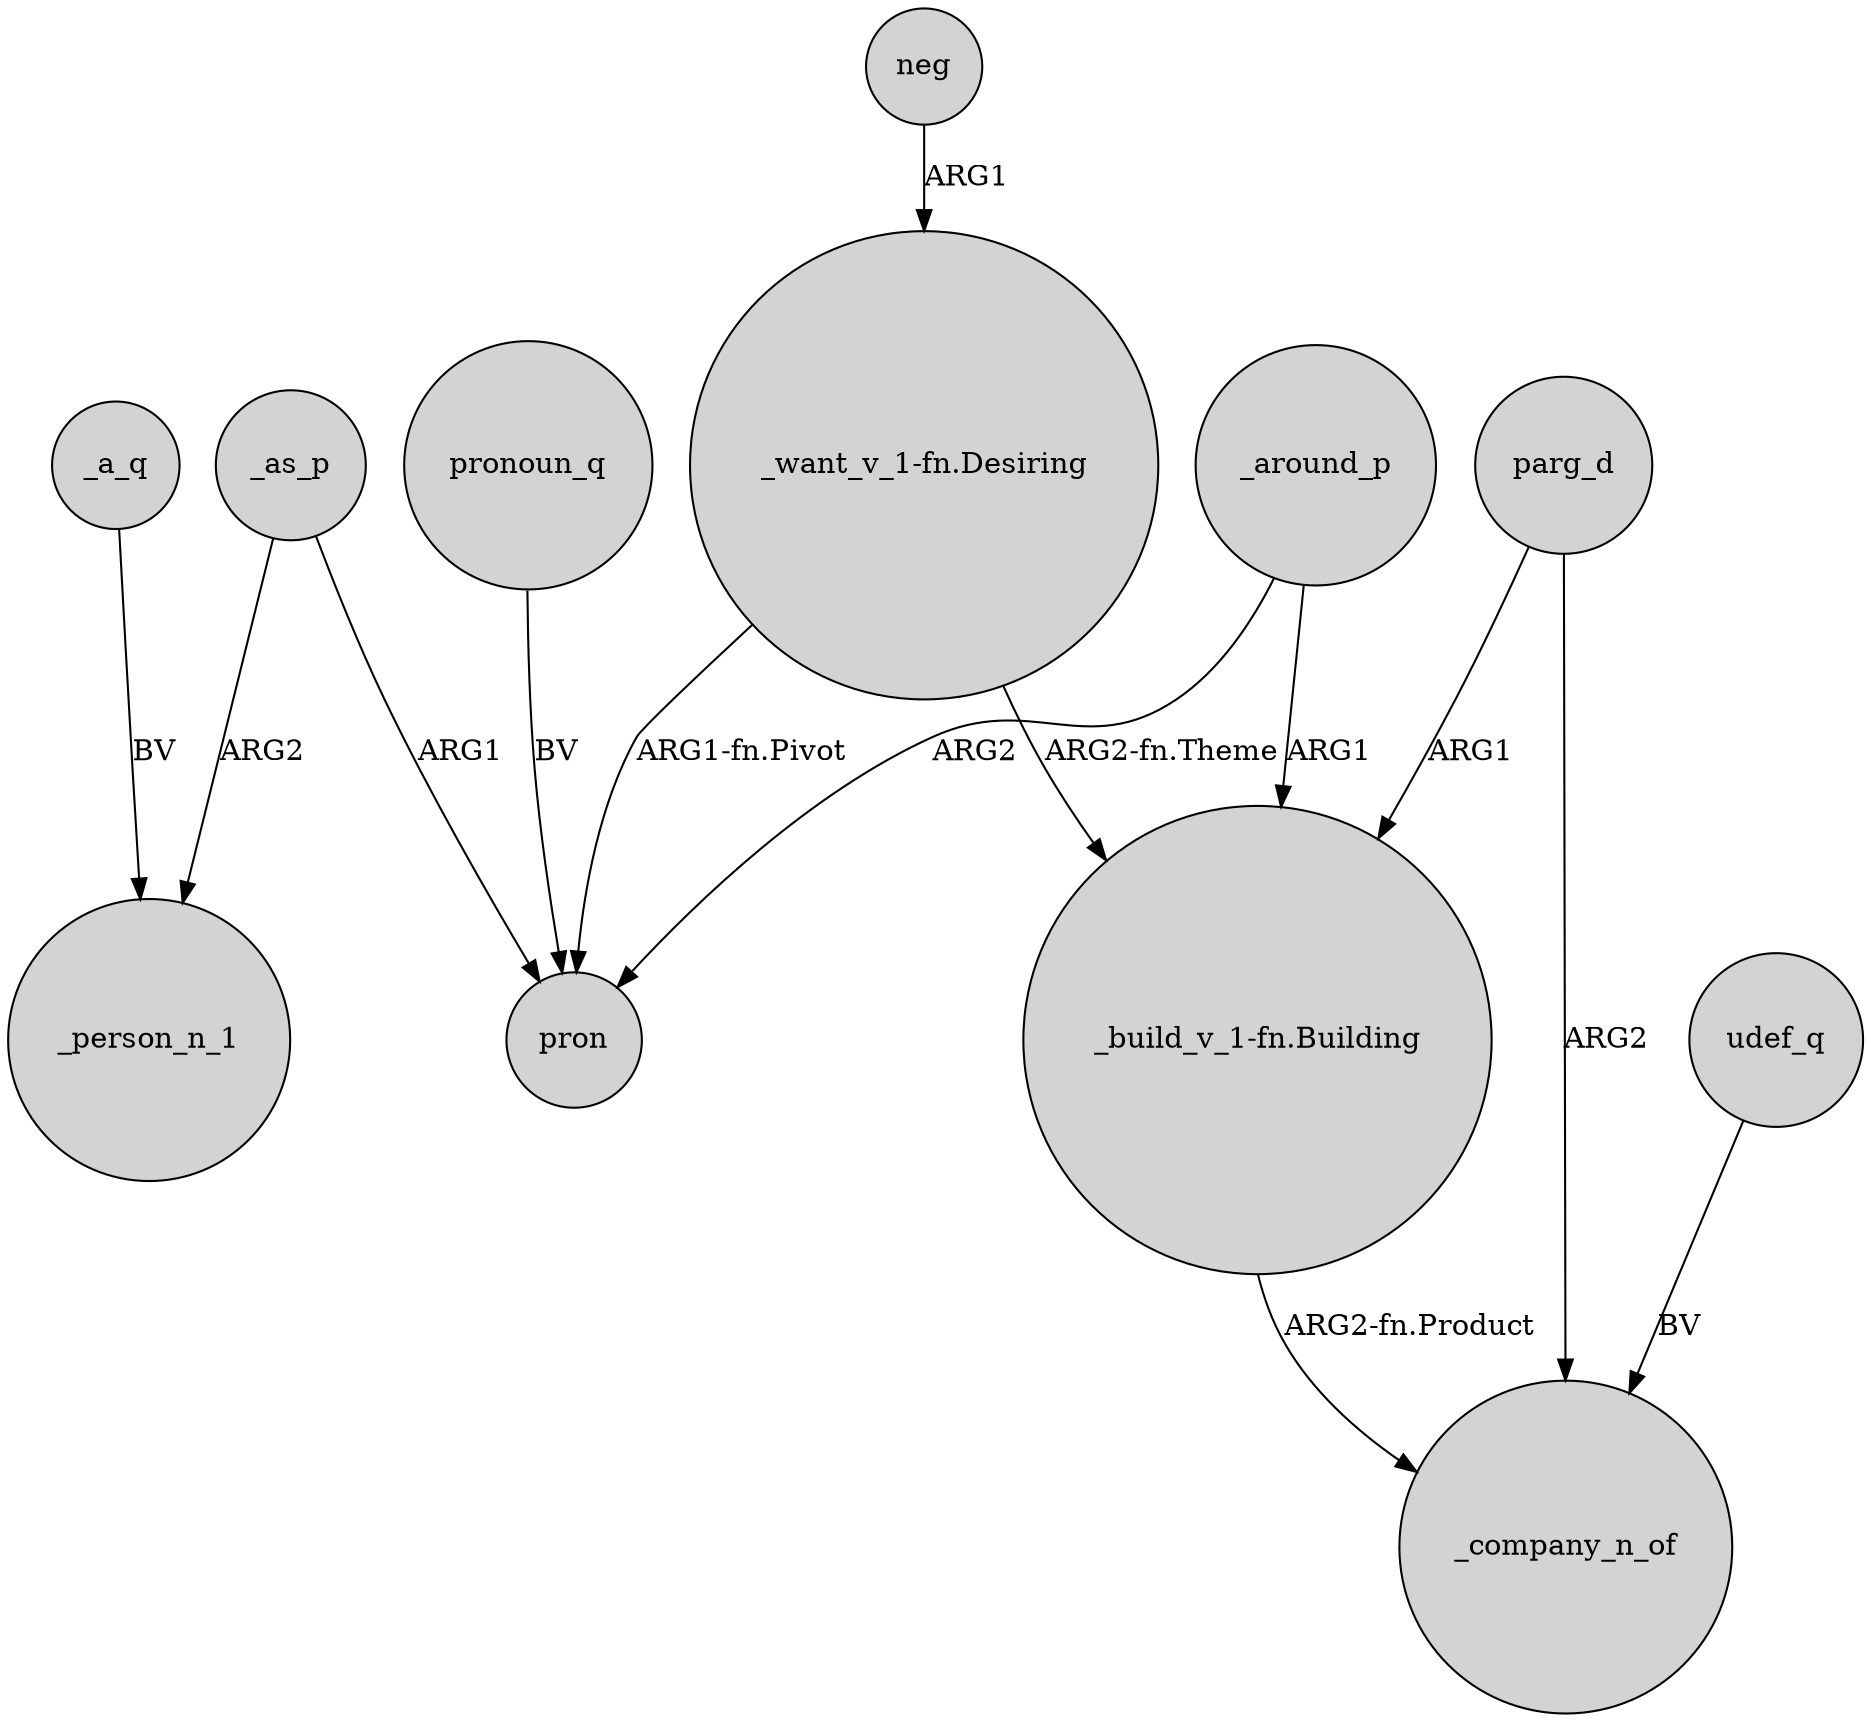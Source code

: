 digraph {
	node [shape=circle style=filled]
	"_want_v_1-fn.Desiring" -> pron [label="ARG1-fn.Pivot"]
	_as_p -> _person_n_1 [label=ARG2]
	_as_p -> pron [label=ARG1]
	_a_q -> _person_n_1 [label=BV]
	parg_d -> "_build_v_1-fn.Building" [label=ARG1]
	_around_p -> pron [label=ARG2]
	udef_q -> _company_n_of [label=BV]
	parg_d -> _company_n_of [label=ARG2]
	_around_p -> "_build_v_1-fn.Building" [label=ARG1]
	neg -> "_want_v_1-fn.Desiring" [label=ARG1]
	"_build_v_1-fn.Building" -> _company_n_of [label="ARG2-fn.Product"]
	"_want_v_1-fn.Desiring" -> "_build_v_1-fn.Building" [label="ARG2-fn.Theme"]
	pronoun_q -> pron [label=BV]
}
